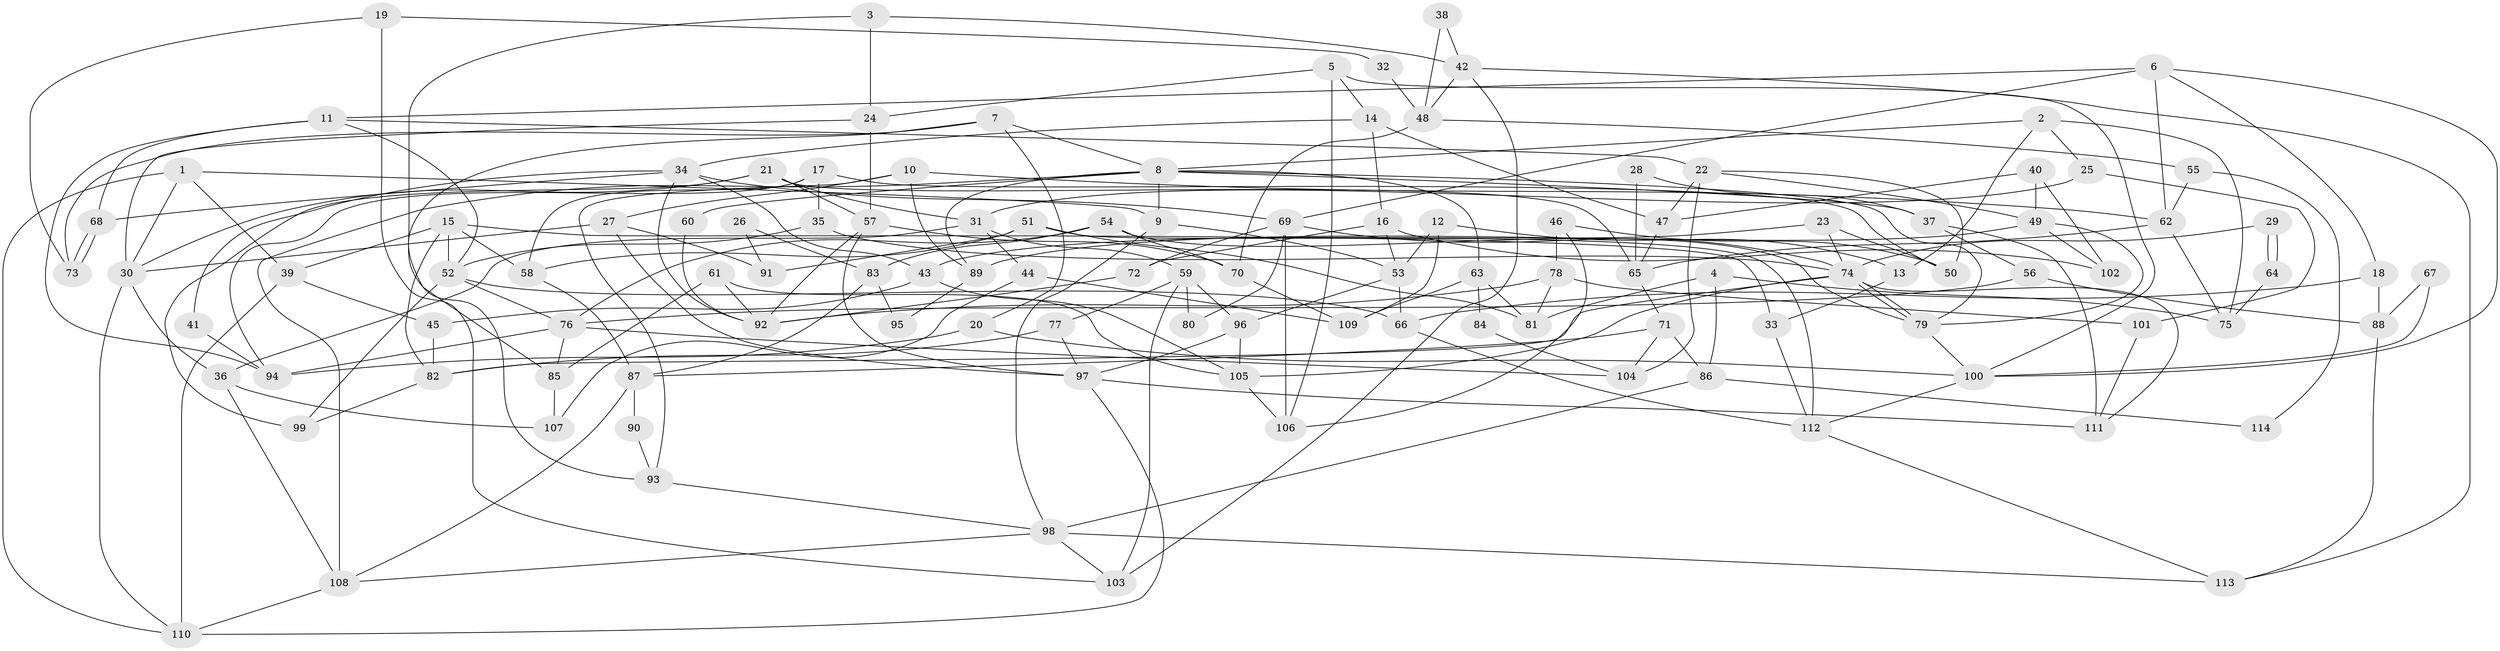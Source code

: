 // Generated by graph-tools (version 1.1) at 2025/49/03/09/25 04:49:21]
// undirected, 114 vertices, 228 edges
graph export_dot {
graph [start="1"]
  node [color=gray90,style=filled];
  1;
  2;
  3;
  4;
  5;
  6;
  7;
  8;
  9;
  10;
  11;
  12;
  13;
  14;
  15;
  16;
  17;
  18;
  19;
  20;
  21;
  22;
  23;
  24;
  25;
  26;
  27;
  28;
  29;
  30;
  31;
  32;
  33;
  34;
  35;
  36;
  37;
  38;
  39;
  40;
  41;
  42;
  43;
  44;
  45;
  46;
  47;
  48;
  49;
  50;
  51;
  52;
  53;
  54;
  55;
  56;
  57;
  58;
  59;
  60;
  61;
  62;
  63;
  64;
  65;
  66;
  67;
  68;
  69;
  70;
  71;
  72;
  73;
  74;
  75;
  76;
  77;
  78;
  79;
  80;
  81;
  82;
  83;
  84;
  85;
  86;
  87;
  88;
  89;
  90;
  91;
  92;
  93;
  94;
  95;
  96;
  97;
  98;
  99;
  100;
  101;
  102;
  103;
  104;
  105;
  106;
  107;
  108;
  109;
  110;
  111;
  112;
  113;
  114;
  1 -- 110;
  1 -- 30;
  1 -- 9;
  1 -- 39;
  2 -- 25;
  2 -- 8;
  2 -- 13;
  2 -- 75;
  3 -- 93;
  3 -- 24;
  3 -- 42;
  4 -- 86;
  4 -- 75;
  4 -- 81;
  5 -- 100;
  5 -- 24;
  5 -- 14;
  5 -- 106;
  6 -- 69;
  6 -- 11;
  6 -- 18;
  6 -- 62;
  6 -- 100;
  7 -- 20;
  7 -- 85;
  7 -- 8;
  7 -- 73;
  8 -- 9;
  8 -- 37;
  8 -- 60;
  8 -- 63;
  8 -- 79;
  8 -- 89;
  8 -- 108;
  9 -- 98;
  9 -- 53;
  10 -- 89;
  10 -- 27;
  10 -- 62;
  10 -- 93;
  11 -- 68;
  11 -- 52;
  11 -- 22;
  11 -- 94;
  12 -- 109;
  12 -- 53;
  12 -- 13;
  13 -- 33;
  14 -- 16;
  14 -- 34;
  14 -- 47;
  15 -- 52;
  15 -- 39;
  15 -- 33;
  15 -- 58;
  15 -- 82;
  16 -- 72;
  16 -- 53;
  16 -- 102;
  17 -- 50;
  17 -- 58;
  17 -- 35;
  17 -- 94;
  18 -- 66;
  18 -- 88;
  19 -- 103;
  19 -- 73;
  19 -- 32;
  20 -- 100;
  20 -- 94;
  21 -- 65;
  21 -- 57;
  21 -- 30;
  21 -- 31;
  21 -- 99;
  22 -- 47;
  22 -- 49;
  22 -- 50;
  22 -- 104;
  23 -- 43;
  23 -- 74;
  23 -- 50;
  24 -- 57;
  24 -- 30;
  25 -- 101;
  25 -- 31;
  26 -- 91;
  26 -- 83;
  27 -- 97;
  27 -- 30;
  27 -- 91;
  28 -- 65;
  28 -- 37;
  29 -- 64;
  29 -- 64;
  29 -- 74;
  30 -- 36;
  30 -- 110;
  31 -- 59;
  31 -- 36;
  31 -- 44;
  32 -- 48;
  33 -- 112;
  34 -- 69;
  34 -- 41;
  34 -- 43;
  34 -- 68;
  34 -- 92;
  35 -- 74;
  35 -- 52;
  36 -- 108;
  36 -- 107;
  37 -- 111;
  37 -- 56;
  38 -- 48;
  38 -- 42;
  39 -- 110;
  39 -- 45;
  40 -- 49;
  40 -- 102;
  40 -- 47;
  41 -- 94;
  42 -- 113;
  42 -- 48;
  42 -- 103;
  43 -- 45;
  43 -- 105;
  44 -- 107;
  44 -- 109;
  45 -- 82;
  46 -- 50;
  46 -- 106;
  46 -- 78;
  47 -- 65;
  48 -- 70;
  48 -- 55;
  49 -- 79;
  49 -- 89;
  49 -- 102;
  51 -- 112;
  51 -- 81;
  51 -- 58;
  51 -- 91;
  52 -- 76;
  52 -- 66;
  52 -- 99;
  53 -- 66;
  53 -- 96;
  54 -- 76;
  54 -- 79;
  54 -- 70;
  54 -- 83;
  55 -- 62;
  55 -- 114;
  56 -- 88;
  56 -- 76;
  57 -- 70;
  57 -- 97;
  57 -- 92;
  58 -- 87;
  59 -- 77;
  59 -- 96;
  59 -- 80;
  59 -- 103;
  60 -- 92;
  61 -- 105;
  61 -- 92;
  61 -- 85;
  62 -- 65;
  62 -- 75;
  63 -- 81;
  63 -- 84;
  63 -- 109;
  64 -- 75;
  65 -- 71;
  66 -- 112;
  67 -- 100;
  67 -- 88;
  68 -- 73;
  68 -- 73;
  69 -- 74;
  69 -- 106;
  69 -- 72;
  69 -- 80;
  70 -- 109;
  71 -- 104;
  71 -- 86;
  71 -- 87;
  72 -- 92;
  74 -- 79;
  74 -- 79;
  74 -- 82;
  74 -- 105;
  74 -- 111;
  76 -- 94;
  76 -- 85;
  76 -- 104;
  77 -- 82;
  77 -- 97;
  78 -- 92;
  78 -- 81;
  78 -- 101;
  79 -- 100;
  82 -- 99;
  83 -- 87;
  83 -- 95;
  84 -- 104;
  85 -- 107;
  86 -- 98;
  86 -- 114;
  87 -- 90;
  87 -- 108;
  88 -- 113;
  89 -- 95;
  90 -- 93;
  93 -- 98;
  96 -- 105;
  96 -- 97;
  97 -- 110;
  97 -- 111;
  98 -- 108;
  98 -- 103;
  98 -- 113;
  100 -- 112;
  101 -- 111;
  105 -- 106;
  108 -- 110;
  112 -- 113;
}
